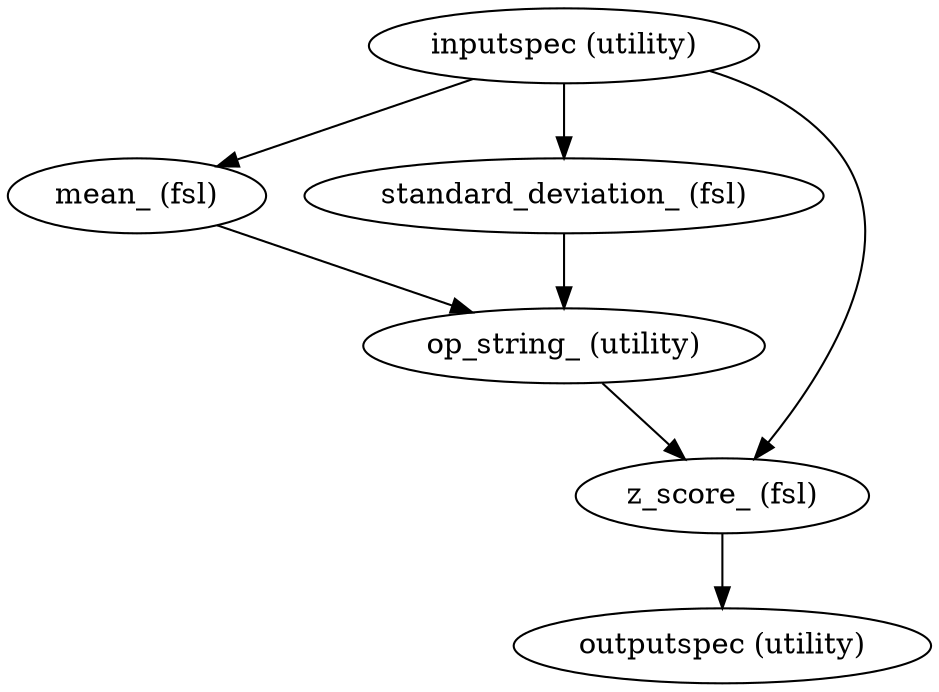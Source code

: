 strict digraph  {
"inputspec (utility)";
"mean_ (fsl)";
"standard_deviation_ (fsl)";
"z_score_ (fsl)";
"op_string_ (utility)";
"outputspec (utility)";
"inputspec (utility)" -> "mean_ (fsl)";
"inputspec (utility)" -> "standard_deviation_ (fsl)";
"inputspec (utility)" -> "z_score_ (fsl)";
"mean_ (fsl)" -> "op_string_ (utility)";
"standard_deviation_ (fsl)" -> "op_string_ (utility)";
"z_score_ (fsl)" -> "outputspec (utility)";
"op_string_ (utility)" -> "z_score_ (fsl)";
}
